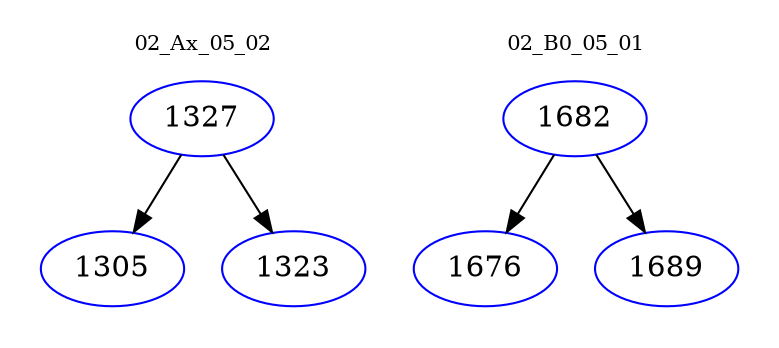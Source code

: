 digraph{
subgraph cluster_0 {
color = white
label = "02_Ax_05_02";
fontsize=10;
T0_1327 [label="1327", color="blue"]
T0_1327 -> T0_1305 [color="black"]
T0_1305 [label="1305", color="blue"]
T0_1327 -> T0_1323 [color="black"]
T0_1323 [label="1323", color="blue"]
}
subgraph cluster_1 {
color = white
label = "02_B0_05_01";
fontsize=10;
T1_1682 [label="1682", color="blue"]
T1_1682 -> T1_1676 [color="black"]
T1_1676 [label="1676", color="blue"]
T1_1682 -> T1_1689 [color="black"]
T1_1689 [label="1689", color="blue"]
}
}
